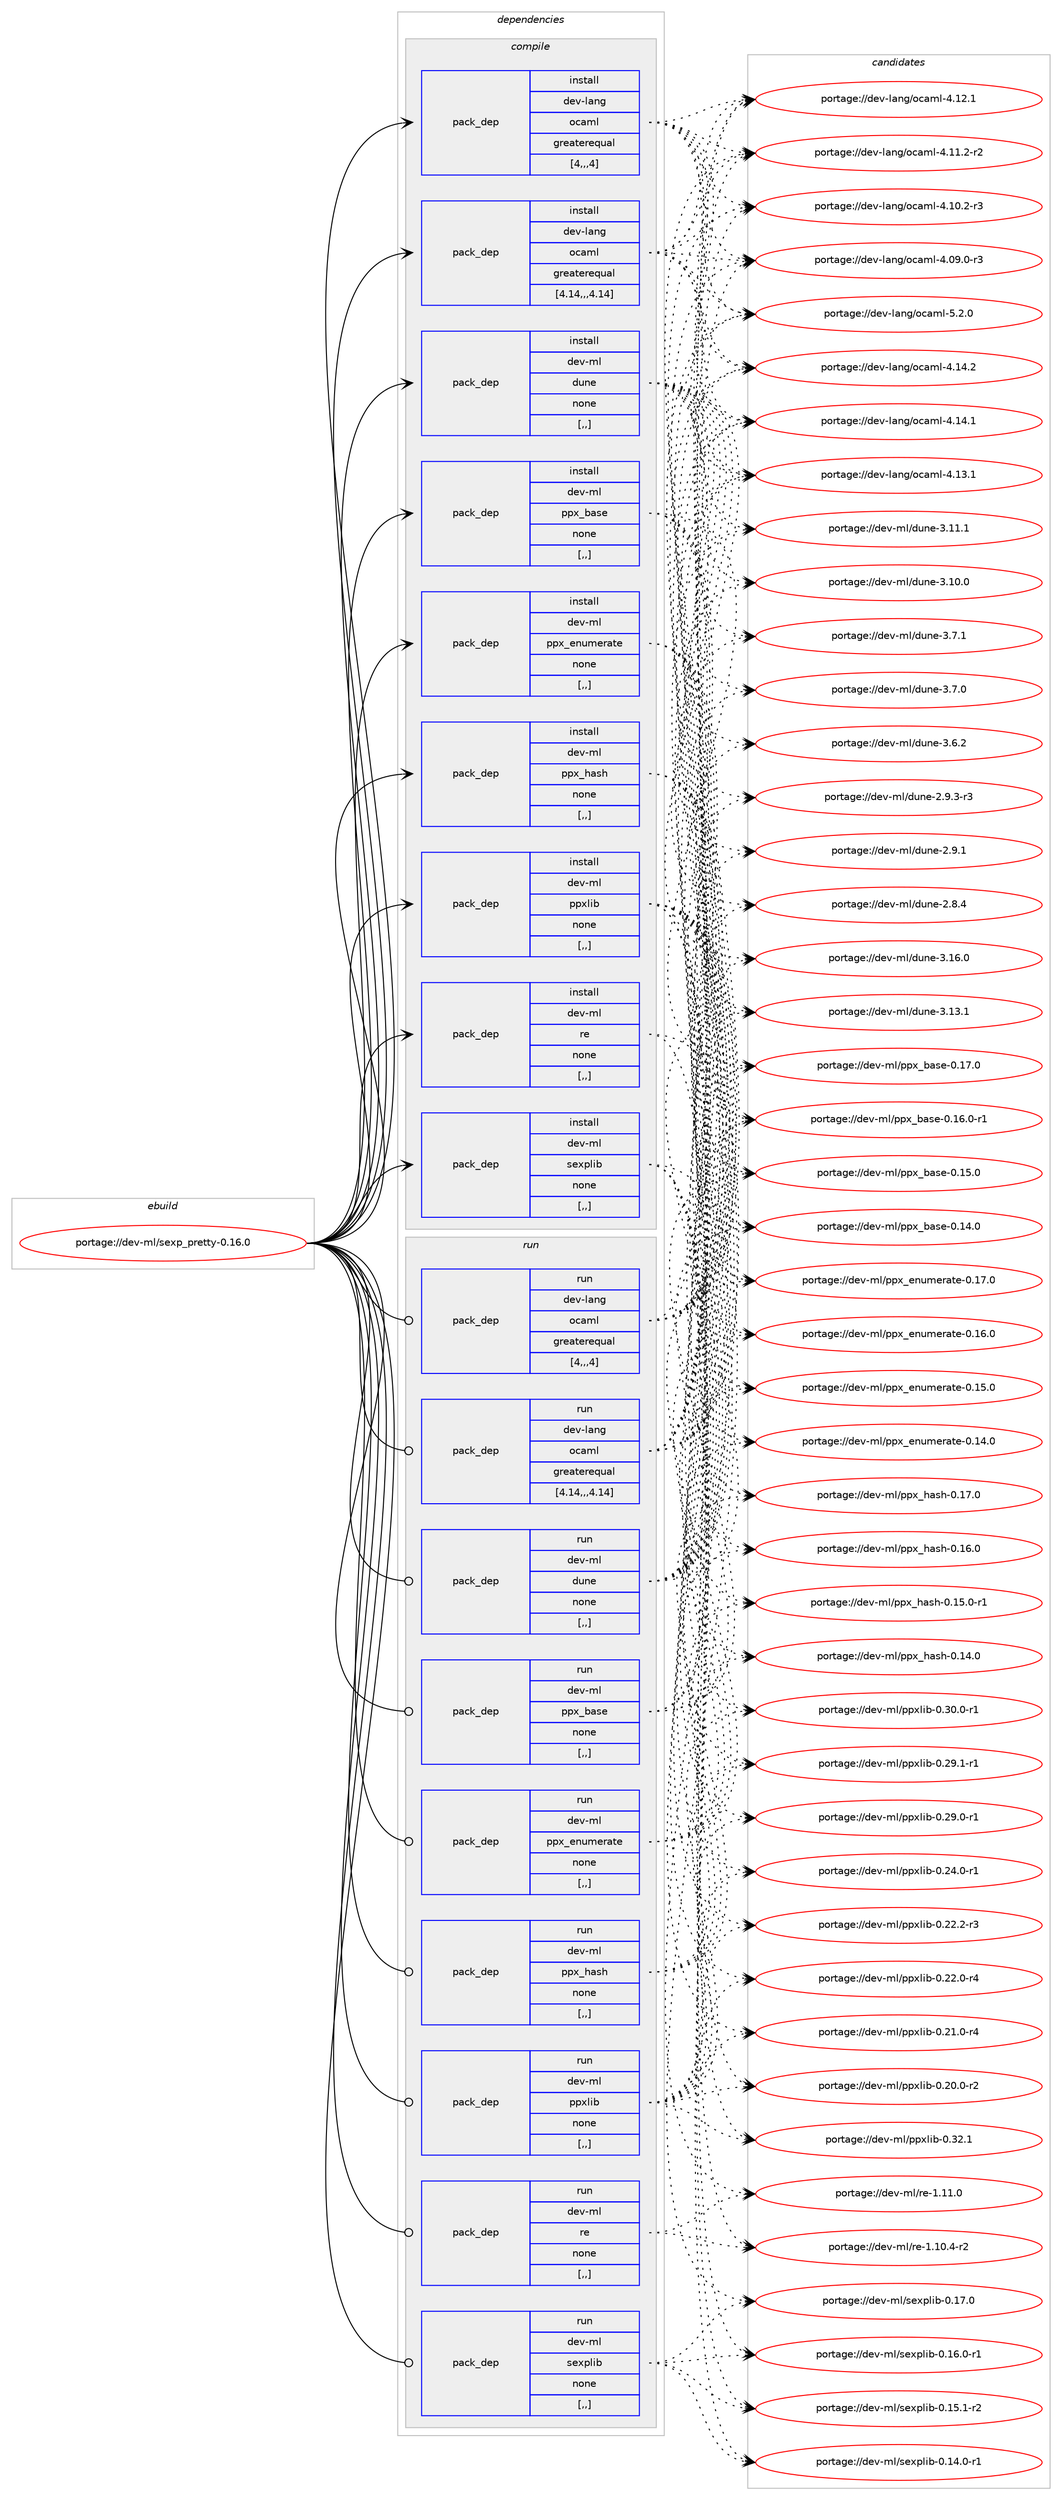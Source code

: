 digraph prolog {

# *************
# Graph options
# *************

newrank=true;
concentrate=true;
compound=true;
graph [rankdir=LR,fontname=Helvetica,fontsize=10,ranksep=1.5];#, ranksep=2.5, nodesep=0.2];
edge  [arrowhead=vee];
node  [fontname=Helvetica,fontsize=10];

# **********
# The ebuild
# **********

subgraph cluster_leftcol {
color=gray;
rank=same;
label=<<i>ebuild</i>>;
id [label="portage://dev-ml/sexp_pretty-0.16.0", color=red, width=4, href="../dev-ml/sexp_pretty-0.16.0.svg"];
}

# ****************
# The dependencies
# ****************

subgraph cluster_midcol {
color=gray;
label=<<i>dependencies</i>>;
subgraph cluster_compile {
fillcolor="#eeeeee";
style=filled;
label=<<i>compile</i>>;
subgraph pack93056 {
dependency123723 [label=<<TABLE BORDER="0" CELLBORDER="1" CELLSPACING="0" CELLPADDING="4" WIDTH="220"><TR><TD ROWSPAN="6" CELLPADDING="30">pack_dep</TD></TR><TR><TD WIDTH="110">install</TD></TR><TR><TD>dev-lang</TD></TR><TR><TD>ocaml</TD></TR><TR><TD>greaterequal</TD></TR><TR><TD>[4,,,4]</TD></TR></TABLE>>, shape=none, color=blue];
}
id:e -> dependency123723:w [weight=20,style="solid",arrowhead="vee"];
subgraph pack93057 {
dependency123724 [label=<<TABLE BORDER="0" CELLBORDER="1" CELLSPACING="0" CELLPADDING="4" WIDTH="220"><TR><TD ROWSPAN="6" CELLPADDING="30">pack_dep</TD></TR><TR><TD WIDTH="110">install</TD></TR><TR><TD>dev-lang</TD></TR><TR><TD>ocaml</TD></TR><TR><TD>greaterequal</TD></TR><TR><TD>[4.14,,,4.14]</TD></TR></TABLE>>, shape=none, color=blue];
}
id:e -> dependency123724:w [weight=20,style="solid",arrowhead="vee"];
subgraph pack93058 {
dependency123725 [label=<<TABLE BORDER="0" CELLBORDER="1" CELLSPACING="0" CELLPADDING="4" WIDTH="220"><TR><TD ROWSPAN="6" CELLPADDING="30">pack_dep</TD></TR><TR><TD WIDTH="110">install</TD></TR><TR><TD>dev-ml</TD></TR><TR><TD>dune</TD></TR><TR><TD>none</TD></TR><TR><TD>[,,]</TD></TR></TABLE>>, shape=none, color=blue];
}
id:e -> dependency123725:w [weight=20,style="solid",arrowhead="vee"];
subgraph pack93059 {
dependency123726 [label=<<TABLE BORDER="0" CELLBORDER="1" CELLSPACING="0" CELLPADDING="4" WIDTH="220"><TR><TD ROWSPAN="6" CELLPADDING="30">pack_dep</TD></TR><TR><TD WIDTH="110">install</TD></TR><TR><TD>dev-ml</TD></TR><TR><TD>ppx_base</TD></TR><TR><TD>none</TD></TR><TR><TD>[,,]</TD></TR></TABLE>>, shape=none, color=blue];
}
id:e -> dependency123726:w [weight=20,style="solid",arrowhead="vee"];
subgraph pack93060 {
dependency123727 [label=<<TABLE BORDER="0" CELLBORDER="1" CELLSPACING="0" CELLPADDING="4" WIDTH="220"><TR><TD ROWSPAN="6" CELLPADDING="30">pack_dep</TD></TR><TR><TD WIDTH="110">install</TD></TR><TR><TD>dev-ml</TD></TR><TR><TD>ppx_enumerate</TD></TR><TR><TD>none</TD></TR><TR><TD>[,,]</TD></TR></TABLE>>, shape=none, color=blue];
}
id:e -> dependency123727:w [weight=20,style="solid",arrowhead="vee"];
subgraph pack93061 {
dependency123728 [label=<<TABLE BORDER="0" CELLBORDER="1" CELLSPACING="0" CELLPADDING="4" WIDTH="220"><TR><TD ROWSPAN="6" CELLPADDING="30">pack_dep</TD></TR><TR><TD WIDTH="110">install</TD></TR><TR><TD>dev-ml</TD></TR><TR><TD>ppx_hash</TD></TR><TR><TD>none</TD></TR><TR><TD>[,,]</TD></TR></TABLE>>, shape=none, color=blue];
}
id:e -> dependency123728:w [weight=20,style="solid",arrowhead="vee"];
subgraph pack93062 {
dependency123729 [label=<<TABLE BORDER="0" CELLBORDER="1" CELLSPACING="0" CELLPADDING="4" WIDTH="220"><TR><TD ROWSPAN="6" CELLPADDING="30">pack_dep</TD></TR><TR><TD WIDTH="110">install</TD></TR><TR><TD>dev-ml</TD></TR><TR><TD>ppxlib</TD></TR><TR><TD>none</TD></TR><TR><TD>[,,]</TD></TR></TABLE>>, shape=none, color=blue];
}
id:e -> dependency123729:w [weight=20,style="solid",arrowhead="vee"];
subgraph pack93063 {
dependency123730 [label=<<TABLE BORDER="0" CELLBORDER="1" CELLSPACING="0" CELLPADDING="4" WIDTH="220"><TR><TD ROWSPAN="6" CELLPADDING="30">pack_dep</TD></TR><TR><TD WIDTH="110">install</TD></TR><TR><TD>dev-ml</TD></TR><TR><TD>re</TD></TR><TR><TD>none</TD></TR><TR><TD>[,,]</TD></TR></TABLE>>, shape=none, color=blue];
}
id:e -> dependency123730:w [weight=20,style="solid",arrowhead="vee"];
subgraph pack93064 {
dependency123731 [label=<<TABLE BORDER="0" CELLBORDER="1" CELLSPACING="0" CELLPADDING="4" WIDTH="220"><TR><TD ROWSPAN="6" CELLPADDING="30">pack_dep</TD></TR><TR><TD WIDTH="110">install</TD></TR><TR><TD>dev-ml</TD></TR><TR><TD>sexplib</TD></TR><TR><TD>none</TD></TR><TR><TD>[,,]</TD></TR></TABLE>>, shape=none, color=blue];
}
id:e -> dependency123731:w [weight=20,style="solid",arrowhead="vee"];
}
subgraph cluster_compileandrun {
fillcolor="#eeeeee";
style=filled;
label=<<i>compile and run</i>>;
}
subgraph cluster_run {
fillcolor="#eeeeee";
style=filled;
label=<<i>run</i>>;
subgraph pack93065 {
dependency123732 [label=<<TABLE BORDER="0" CELLBORDER="1" CELLSPACING="0" CELLPADDING="4" WIDTH="220"><TR><TD ROWSPAN="6" CELLPADDING="30">pack_dep</TD></TR><TR><TD WIDTH="110">run</TD></TR><TR><TD>dev-lang</TD></TR><TR><TD>ocaml</TD></TR><TR><TD>greaterequal</TD></TR><TR><TD>[4,,,4]</TD></TR></TABLE>>, shape=none, color=blue];
}
id:e -> dependency123732:w [weight=20,style="solid",arrowhead="odot"];
subgraph pack93066 {
dependency123733 [label=<<TABLE BORDER="0" CELLBORDER="1" CELLSPACING="0" CELLPADDING="4" WIDTH="220"><TR><TD ROWSPAN="6" CELLPADDING="30">pack_dep</TD></TR><TR><TD WIDTH="110">run</TD></TR><TR><TD>dev-lang</TD></TR><TR><TD>ocaml</TD></TR><TR><TD>greaterequal</TD></TR><TR><TD>[4.14,,,4.14]</TD></TR></TABLE>>, shape=none, color=blue];
}
id:e -> dependency123733:w [weight=20,style="solid",arrowhead="odot"];
subgraph pack93067 {
dependency123734 [label=<<TABLE BORDER="0" CELLBORDER="1" CELLSPACING="0" CELLPADDING="4" WIDTH="220"><TR><TD ROWSPAN="6" CELLPADDING="30">pack_dep</TD></TR><TR><TD WIDTH="110">run</TD></TR><TR><TD>dev-ml</TD></TR><TR><TD>dune</TD></TR><TR><TD>none</TD></TR><TR><TD>[,,]</TD></TR></TABLE>>, shape=none, color=blue];
}
id:e -> dependency123734:w [weight=20,style="solid",arrowhead="odot"];
subgraph pack93068 {
dependency123735 [label=<<TABLE BORDER="0" CELLBORDER="1" CELLSPACING="0" CELLPADDING="4" WIDTH="220"><TR><TD ROWSPAN="6" CELLPADDING="30">pack_dep</TD></TR><TR><TD WIDTH="110">run</TD></TR><TR><TD>dev-ml</TD></TR><TR><TD>ppx_base</TD></TR><TR><TD>none</TD></TR><TR><TD>[,,]</TD></TR></TABLE>>, shape=none, color=blue];
}
id:e -> dependency123735:w [weight=20,style="solid",arrowhead="odot"];
subgraph pack93069 {
dependency123736 [label=<<TABLE BORDER="0" CELLBORDER="1" CELLSPACING="0" CELLPADDING="4" WIDTH="220"><TR><TD ROWSPAN="6" CELLPADDING="30">pack_dep</TD></TR><TR><TD WIDTH="110">run</TD></TR><TR><TD>dev-ml</TD></TR><TR><TD>ppx_enumerate</TD></TR><TR><TD>none</TD></TR><TR><TD>[,,]</TD></TR></TABLE>>, shape=none, color=blue];
}
id:e -> dependency123736:w [weight=20,style="solid",arrowhead="odot"];
subgraph pack93070 {
dependency123737 [label=<<TABLE BORDER="0" CELLBORDER="1" CELLSPACING="0" CELLPADDING="4" WIDTH="220"><TR><TD ROWSPAN="6" CELLPADDING="30">pack_dep</TD></TR><TR><TD WIDTH="110">run</TD></TR><TR><TD>dev-ml</TD></TR><TR><TD>ppx_hash</TD></TR><TR><TD>none</TD></TR><TR><TD>[,,]</TD></TR></TABLE>>, shape=none, color=blue];
}
id:e -> dependency123737:w [weight=20,style="solid",arrowhead="odot"];
subgraph pack93071 {
dependency123738 [label=<<TABLE BORDER="0" CELLBORDER="1" CELLSPACING="0" CELLPADDING="4" WIDTH="220"><TR><TD ROWSPAN="6" CELLPADDING="30">pack_dep</TD></TR><TR><TD WIDTH="110">run</TD></TR><TR><TD>dev-ml</TD></TR><TR><TD>ppxlib</TD></TR><TR><TD>none</TD></TR><TR><TD>[,,]</TD></TR></TABLE>>, shape=none, color=blue];
}
id:e -> dependency123738:w [weight=20,style="solid",arrowhead="odot"];
subgraph pack93072 {
dependency123739 [label=<<TABLE BORDER="0" CELLBORDER="1" CELLSPACING="0" CELLPADDING="4" WIDTH="220"><TR><TD ROWSPAN="6" CELLPADDING="30">pack_dep</TD></TR><TR><TD WIDTH="110">run</TD></TR><TR><TD>dev-ml</TD></TR><TR><TD>re</TD></TR><TR><TD>none</TD></TR><TR><TD>[,,]</TD></TR></TABLE>>, shape=none, color=blue];
}
id:e -> dependency123739:w [weight=20,style="solid",arrowhead="odot"];
subgraph pack93073 {
dependency123740 [label=<<TABLE BORDER="0" CELLBORDER="1" CELLSPACING="0" CELLPADDING="4" WIDTH="220"><TR><TD ROWSPAN="6" CELLPADDING="30">pack_dep</TD></TR><TR><TD WIDTH="110">run</TD></TR><TR><TD>dev-ml</TD></TR><TR><TD>sexplib</TD></TR><TR><TD>none</TD></TR><TR><TD>[,,]</TD></TR></TABLE>>, shape=none, color=blue];
}
id:e -> dependency123740:w [weight=20,style="solid",arrowhead="odot"];
}
}

# **************
# The candidates
# **************

subgraph cluster_choices {
rank=same;
color=gray;
label=<<i>candidates</i>>;

subgraph choice93056 {
color=black;
nodesep=1;
choice1001011184510897110103471119997109108455346504648 [label="portage://dev-lang/ocaml-5.2.0", color=red, width=4,href="../dev-lang/ocaml-5.2.0.svg"];
choice100101118451089711010347111999710910845524649524650 [label="portage://dev-lang/ocaml-4.14.2", color=red, width=4,href="../dev-lang/ocaml-4.14.2.svg"];
choice100101118451089711010347111999710910845524649524649 [label="portage://dev-lang/ocaml-4.14.1", color=red, width=4,href="../dev-lang/ocaml-4.14.1.svg"];
choice100101118451089711010347111999710910845524649514649 [label="portage://dev-lang/ocaml-4.13.1", color=red, width=4,href="../dev-lang/ocaml-4.13.1.svg"];
choice100101118451089711010347111999710910845524649504649 [label="portage://dev-lang/ocaml-4.12.1", color=red, width=4,href="../dev-lang/ocaml-4.12.1.svg"];
choice1001011184510897110103471119997109108455246494946504511450 [label="portage://dev-lang/ocaml-4.11.2-r2", color=red, width=4,href="../dev-lang/ocaml-4.11.2-r2.svg"];
choice1001011184510897110103471119997109108455246494846504511451 [label="portage://dev-lang/ocaml-4.10.2-r3", color=red, width=4,href="../dev-lang/ocaml-4.10.2-r3.svg"];
choice1001011184510897110103471119997109108455246485746484511451 [label="portage://dev-lang/ocaml-4.09.0-r3", color=red, width=4,href="../dev-lang/ocaml-4.09.0-r3.svg"];
dependency123723:e -> choice1001011184510897110103471119997109108455346504648:w [style=dotted,weight="100"];
dependency123723:e -> choice100101118451089711010347111999710910845524649524650:w [style=dotted,weight="100"];
dependency123723:e -> choice100101118451089711010347111999710910845524649524649:w [style=dotted,weight="100"];
dependency123723:e -> choice100101118451089711010347111999710910845524649514649:w [style=dotted,weight="100"];
dependency123723:e -> choice100101118451089711010347111999710910845524649504649:w [style=dotted,weight="100"];
dependency123723:e -> choice1001011184510897110103471119997109108455246494946504511450:w [style=dotted,weight="100"];
dependency123723:e -> choice1001011184510897110103471119997109108455246494846504511451:w [style=dotted,weight="100"];
dependency123723:e -> choice1001011184510897110103471119997109108455246485746484511451:w [style=dotted,weight="100"];
}
subgraph choice93057 {
color=black;
nodesep=1;
choice1001011184510897110103471119997109108455346504648 [label="portage://dev-lang/ocaml-5.2.0", color=red, width=4,href="../dev-lang/ocaml-5.2.0.svg"];
choice100101118451089711010347111999710910845524649524650 [label="portage://dev-lang/ocaml-4.14.2", color=red, width=4,href="../dev-lang/ocaml-4.14.2.svg"];
choice100101118451089711010347111999710910845524649524649 [label="portage://dev-lang/ocaml-4.14.1", color=red, width=4,href="../dev-lang/ocaml-4.14.1.svg"];
choice100101118451089711010347111999710910845524649514649 [label="portage://dev-lang/ocaml-4.13.1", color=red, width=4,href="../dev-lang/ocaml-4.13.1.svg"];
choice100101118451089711010347111999710910845524649504649 [label="portage://dev-lang/ocaml-4.12.1", color=red, width=4,href="../dev-lang/ocaml-4.12.1.svg"];
choice1001011184510897110103471119997109108455246494946504511450 [label="portage://dev-lang/ocaml-4.11.2-r2", color=red, width=4,href="../dev-lang/ocaml-4.11.2-r2.svg"];
choice1001011184510897110103471119997109108455246494846504511451 [label="portage://dev-lang/ocaml-4.10.2-r3", color=red, width=4,href="../dev-lang/ocaml-4.10.2-r3.svg"];
choice1001011184510897110103471119997109108455246485746484511451 [label="portage://dev-lang/ocaml-4.09.0-r3", color=red, width=4,href="../dev-lang/ocaml-4.09.0-r3.svg"];
dependency123724:e -> choice1001011184510897110103471119997109108455346504648:w [style=dotted,weight="100"];
dependency123724:e -> choice100101118451089711010347111999710910845524649524650:w [style=dotted,weight="100"];
dependency123724:e -> choice100101118451089711010347111999710910845524649524649:w [style=dotted,weight="100"];
dependency123724:e -> choice100101118451089711010347111999710910845524649514649:w [style=dotted,weight="100"];
dependency123724:e -> choice100101118451089711010347111999710910845524649504649:w [style=dotted,weight="100"];
dependency123724:e -> choice1001011184510897110103471119997109108455246494946504511450:w [style=dotted,weight="100"];
dependency123724:e -> choice1001011184510897110103471119997109108455246494846504511451:w [style=dotted,weight="100"];
dependency123724:e -> choice1001011184510897110103471119997109108455246485746484511451:w [style=dotted,weight="100"];
}
subgraph choice93058 {
color=black;
nodesep=1;
choice100101118451091084710011711010145514649544648 [label="portage://dev-ml/dune-3.16.0", color=red, width=4,href="../dev-ml/dune-3.16.0.svg"];
choice100101118451091084710011711010145514649514649 [label="portage://dev-ml/dune-3.13.1", color=red, width=4,href="../dev-ml/dune-3.13.1.svg"];
choice100101118451091084710011711010145514649494649 [label="portage://dev-ml/dune-3.11.1", color=red, width=4,href="../dev-ml/dune-3.11.1.svg"];
choice100101118451091084710011711010145514649484648 [label="portage://dev-ml/dune-3.10.0", color=red, width=4,href="../dev-ml/dune-3.10.0.svg"];
choice1001011184510910847100117110101455146554649 [label="portage://dev-ml/dune-3.7.1", color=red, width=4,href="../dev-ml/dune-3.7.1.svg"];
choice1001011184510910847100117110101455146554648 [label="portage://dev-ml/dune-3.7.0", color=red, width=4,href="../dev-ml/dune-3.7.0.svg"];
choice1001011184510910847100117110101455146544650 [label="portage://dev-ml/dune-3.6.2", color=red, width=4,href="../dev-ml/dune-3.6.2.svg"];
choice10010111845109108471001171101014550465746514511451 [label="portage://dev-ml/dune-2.9.3-r3", color=red, width=4,href="../dev-ml/dune-2.9.3-r3.svg"];
choice1001011184510910847100117110101455046574649 [label="portage://dev-ml/dune-2.9.1", color=red, width=4,href="../dev-ml/dune-2.9.1.svg"];
choice1001011184510910847100117110101455046564652 [label="portage://dev-ml/dune-2.8.4", color=red, width=4,href="../dev-ml/dune-2.8.4.svg"];
dependency123725:e -> choice100101118451091084710011711010145514649544648:w [style=dotted,weight="100"];
dependency123725:e -> choice100101118451091084710011711010145514649514649:w [style=dotted,weight="100"];
dependency123725:e -> choice100101118451091084710011711010145514649494649:w [style=dotted,weight="100"];
dependency123725:e -> choice100101118451091084710011711010145514649484648:w [style=dotted,weight="100"];
dependency123725:e -> choice1001011184510910847100117110101455146554649:w [style=dotted,weight="100"];
dependency123725:e -> choice1001011184510910847100117110101455146554648:w [style=dotted,weight="100"];
dependency123725:e -> choice1001011184510910847100117110101455146544650:w [style=dotted,weight="100"];
dependency123725:e -> choice10010111845109108471001171101014550465746514511451:w [style=dotted,weight="100"];
dependency123725:e -> choice1001011184510910847100117110101455046574649:w [style=dotted,weight="100"];
dependency123725:e -> choice1001011184510910847100117110101455046564652:w [style=dotted,weight="100"];
}
subgraph choice93059 {
color=black;
nodesep=1;
choice100101118451091084711211212095989711510145484649554648 [label="portage://dev-ml/ppx_base-0.17.0", color=red, width=4,href="../dev-ml/ppx_base-0.17.0.svg"];
choice1001011184510910847112112120959897115101454846495446484511449 [label="portage://dev-ml/ppx_base-0.16.0-r1", color=red, width=4,href="../dev-ml/ppx_base-0.16.0-r1.svg"];
choice100101118451091084711211212095989711510145484649534648 [label="portage://dev-ml/ppx_base-0.15.0", color=red, width=4,href="../dev-ml/ppx_base-0.15.0.svg"];
choice100101118451091084711211212095989711510145484649524648 [label="portage://dev-ml/ppx_base-0.14.0", color=red, width=4,href="../dev-ml/ppx_base-0.14.0.svg"];
dependency123726:e -> choice100101118451091084711211212095989711510145484649554648:w [style=dotted,weight="100"];
dependency123726:e -> choice1001011184510910847112112120959897115101454846495446484511449:w [style=dotted,weight="100"];
dependency123726:e -> choice100101118451091084711211212095989711510145484649534648:w [style=dotted,weight="100"];
dependency123726:e -> choice100101118451091084711211212095989711510145484649524648:w [style=dotted,weight="100"];
}
subgraph choice93060 {
color=black;
nodesep=1;
choice1001011184510910847112112120951011101171091011149711610145484649554648 [label="portage://dev-ml/ppx_enumerate-0.17.0", color=red, width=4,href="../dev-ml/ppx_enumerate-0.17.0.svg"];
choice1001011184510910847112112120951011101171091011149711610145484649544648 [label="portage://dev-ml/ppx_enumerate-0.16.0", color=red, width=4,href="../dev-ml/ppx_enumerate-0.16.0.svg"];
choice1001011184510910847112112120951011101171091011149711610145484649534648 [label="portage://dev-ml/ppx_enumerate-0.15.0", color=red, width=4,href="../dev-ml/ppx_enumerate-0.15.0.svg"];
choice1001011184510910847112112120951011101171091011149711610145484649524648 [label="portage://dev-ml/ppx_enumerate-0.14.0", color=red, width=4,href="../dev-ml/ppx_enumerate-0.14.0.svg"];
dependency123727:e -> choice1001011184510910847112112120951011101171091011149711610145484649554648:w [style=dotted,weight="100"];
dependency123727:e -> choice1001011184510910847112112120951011101171091011149711610145484649544648:w [style=dotted,weight="100"];
dependency123727:e -> choice1001011184510910847112112120951011101171091011149711610145484649534648:w [style=dotted,weight="100"];
dependency123727:e -> choice1001011184510910847112112120951011101171091011149711610145484649524648:w [style=dotted,weight="100"];
}
subgraph choice93061 {
color=black;
nodesep=1;
choice1001011184510910847112112120951049711510445484649554648 [label="portage://dev-ml/ppx_hash-0.17.0", color=red, width=4,href="../dev-ml/ppx_hash-0.17.0.svg"];
choice1001011184510910847112112120951049711510445484649544648 [label="portage://dev-ml/ppx_hash-0.16.0", color=red, width=4,href="../dev-ml/ppx_hash-0.16.0.svg"];
choice10010111845109108471121121209510497115104454846495346484511449 [label="portage://dev-ml/ppx_hash-0.15.0-r1", color=red, width=4,href="../dev-ml/ppx_hash-0.15.0-r1.svg"];
choice1001011184510910847112112120951049711510445484649524648 [label="portage://dev-ml/ppx_hash-0.14.0", color=red, width=4,href="../dev-ml/ppx_hash-0.14.0.svg"];
dependency123728:e -> choice1001011184510910847112112120951049711510445484649554648:w [style=dotted,weight="100"];
dependency123728:e -> choice1001011184510910847112112120951049711510445484649544648:w [style=dotted,weight="100"];
dependency123728:e -> choice10010111845109108471121121209510497115104454846495346484511449:w [style=dotted,weight="100"];
dependency123728:e -> choice1001011184510910847112112120951049711510445484649524648:w [style=dotted,weight="100"];
}
subgraph choice93062 {
color=black;
nodesep=1;
choice10010111845109108471121121201081059845484651504649 [label="portage://dev-ml/ppxlib-0.32.1", color=red, width=4,href="../dev-ml/ppxlib-0.32.1.svg"];
choice100101118451091084711211212010810598454846514846484511449 [label="portage://dev-ml/ppxlib-0.30.0-r1", color=red, width=4,href="../dev-ml/ppxlib-0.30.0-r1.svg"];
choice100101118451091084711211212010810598454846505746494511449 [label="portage://dev-ml/ppxlib-0.29.1-r1", color=red, width=4,href="../dev-ml/ppxlib-0.29.1-r1.svg"];
choice100101118451091084711211212010810598454846505746484511449 [label="portage://dev-ml/ppxlib-0.29.0-r1", color=red, width=4,href="../dev-ml/ppxlib-0.29.0-r1.svg"];
choice100101118451091084711211212010810598454846505246484511449 [label="portage://dev-ml/ppxlib-0.24.0-r1", color=red, width=4,href="../dev-ml/ppxlib-0.24.0-r1.svg"];
choice100101118451091084711211212010810598454846505046504511451 [label="portage://dev-ml/ppxlib-0.22.2-r3", color=red, width=4,href="../dev-ml/ppxlib-0.22.2-r3.svg"];
choice100101118451091084711211212010810598454846505046484511452 [label="portage://dev-ml/ppxlib-0.22.0-r4", color=red, width=4,href="../dev-ml/ppxlib-0.22.0-r4.svg"];
choice100101118451091084711211212010810598454846504946484511452 [label="portage://dev-ml/ppxlib-0.21.0-r4", color=red, width=4,href="../dev-ml/ppxlib-0.21.0-r4.svg"];
choice100101118451091084711211212010810598454846504846484511450 [label="portage://dev-ml/ppxlib-0.20.0-r2", color=red, width=4,href="../dev-ml/ppxlib-0.20.0-r2.svg"];
dependency123729:e -> choice10010111845109108471121121201081059845484651504649:w [style=dotted,weight="100"];
dependency123729:e -> choice100101118451091084711211212010810598454846514846484511449:w [style=dotted,weight="100"];
dependency123729:e -> choice100101118451091084711211212010810598454846505746494511449:w [style=dotted,weight="100"];
dependency123729:e -> choice100101118451091084711211212010810598454846505746484511449:w [style=dotted,weight="100"];
dependency123729:e -> choice100101118451091084711211212010810598454846505246484511449:w [style=dotted,weight="100"];
dependency123729:e -> choice100101118451091084711211212010810598454846505046504511451:w [style=dotted,weight="100"];
dependency123729:e -> choice100101118451091084711211212010810598454846505046484511452:w [style=dotted,weight="100"];
dependency123729:e -> choice100101118451091084711211212010810598454846504946484511452:w [style=dotted,weight="100"];
dependency123729:e -> choice100101118451091084711211212010810598454846504846484511450:w [style=dotted,weight="100"];
}
subgraph choice93063 {
color=black;
nodesep=1;
choice100101118451091084711410145494649494648 [label="portage://dev-ml/re-1.11.0", color=red, width=4,href="../dev-ml/re-1.11.0.svg"];
choice1001011184510910847114101454946494846524511450 [label="portage://dev-ml/re-1.10.4-r2", color=red, width=4,href="../dev-ml/re-1.10.4-r2.svg"];
dependency123730:e -> choice100101118451091084711410145494649494648:w [style=dotted,weight="100"];
dependency123730:e -> choice1001011184510910847114101454946494846524511450:w [style=dotted,weight="100"];
}
subgraph choice93064 {
color=black;
nodesep=1;
choice10010111845109108471151011201121081059845484649554648 [label="portage://dev-ml/sexplib-0.17.0", color=red, width=4,href="../dev-ml/sexplib-0.17.0.svg"];
choice100101118451091084711510112011210810598454846495446484511449 [label="portage://dev-ml/sexplib-0.16.0-r1", color=red, width=4,href="../dev-ml/sexplib-0.16.0-r1.svg"];
choice100101118451091084711510112011210810598454846495346494511450 [label="portage://dev-ml/sexplib-0.15.1-r2", color=red, width=4,href="../dev-ml/sexplib-0.15.1-r2.svg"];
choice100101118451091084711510112011210810598454846495246484511449 [label="portage://dev-ml/sexplib-0.14.0-r1", color=red, width=4,href="../dev-ml/sexplib-0.14.0-r1.svg"];
dependency123731:e -> choice10010111845109108471151011201121081059845484649554648:w [style=dotted,weight="100"];
dependency123731:e -> choice100101118451091084711510112011210810598454846495446484511449:w [style=dotted,weight="100"];
dependency123731:e -> choice100101118451091084711510112011210810598454846495346494511450:w [style=dotted,weight="100"];
dependency123731:e -> choice100101118451091084711510112011210810598454846495246484511449:w [style=dotted,weight="100"];
}
subgraph choice93065 {
color=black;
nodesep=1;
choice1001011184510897110103471119997109108455346504648 [label="portage://dev-lang/ocaml-5.2.0", color=red, width=4,href="../dev-lang/ocaml-5.2.0.svg"];
choice100101118451089711010347111999710910845524649524650 [label="portage://dev-lang/ocaml-4.14.2", color=red, width=4,href="../dev-lang/ocaml-4.14.2.svg"];
choice100101118451089711010347111999710910845524649524649 [label="portage://dev-lang/ocaml-4.14.1", color=red, width=4,href="../dev-lang/ocaml-4.14.1.svg"];
choice100101118451089711010347111999710910845524649514649 [label="portage://dev-lang/ocaml-4.13.1", color=red, width=4,href="../dev-lang/ocaml-4.13.1.svg"];
choice100101118451089711010347111999710910845524649504649 [label="portage://dev-lang/ocaml-4.12.1", color=red, width=4,href="../dev-lang/ocaml-4.12.1.svg"];
choice1001011184510897110103471119997109108455246494946504511450 [label="portage://dev-lang/ocaml-4.11.2-r2", color=red, width=4,href="../dev-lang/ocaml-4.11.2-r2.svg"];
choice1001011184510897110103471119997109108455246494846504511451 [label="portage://dev-lang/ocaml-4.10.2-r3", color=red, width=4,href="../dev-lang/ocaml-4.10.2-r3.svg"];
choice1001011184510897110103471119997109108455246485746484511451 [label="portage://dev-lang/ocaml-4.09.0-r3", color=red, width=4,href="../dev-lang/ocaml-4.09.0-r3.svg"];
dependency123732:e -> choice1001011184510897110103471119997109108455346504648:w [style=dotted,weight="100"];
dependency123732:e -> choice100101118451089711010347111999710910845524649524650:w [style=dotted,weight="100"];
dependency123732:e -> choice100101118451089711010347111999710910845524649524649:w [style=dotted,weight="100"];
dependency123732:e -> choice100101118451089711010347111999710910845524649514649:w [style=dotted,weight="100"];
dependency123732:e -> choice100101118451089711010347111999710910845524649504649:w [style=dotted,weight="100"];
dependency123732:e -> choice1001011184510897110103471119997109108455246494946504511450:w [style=dotted,weight="100"];
dependency123732:e -> choice1001011184510897110103471119997109108455246494846504511451:w [style=dotted,weight="100"];
dependency123732:e -> choice1001011184510897110103471119997109108455246485746484511451:w [style=dotted,weight="100"];
}
subgraph choice93066 {
color=black;
nodesep=1;
choice1001011184510897110103471119997109108455346504648 [label="portage://dev-lang/ocaml-5.2.0", color=red, width=4,href="../dev-lang/ocaml-5.2.0.svg"];
choice100101118451089711010347111999710910845524649524650 [label="portage://dev-lang/ocaml-4.14.2", color=red, width=4,href="../dev-lang/ocaml-4.14.2.svg"];
choice100101118451089711010347111999710910845524649524649 [label="portage://dev-lang/ocaml-4.14.1", color=red, width=4,href="../dev-lang/ocaml-4.14.1.svg"];
choice100101118451089711010347111999710910845524649514649 [label="portage://dev-lang/ocaml-4.13.1", color=red, width=4,href="../dev-lang/ocaml-4.13.1.svg"];
choice100101118451089711010347111999710910845524649504649 [label="portage://dev-lang/ocaml-4.12.1", color=red, width=4,href="../dev-lang/ocaml-4.12.1.svg"];
choice1001011184510897110103471119997109108455246494946504511450 [label="portage://dev-lang/ocaml-4.11.2-r2", color=red, width=4,href="../dev-lang/ocaml-4.11.2-r2.svg"];
choice1001011184510897110103471119997109108455246494846504511451 [label="portage://dev-lang/ocaml-4.10.2-r3", color=red, width=4,href="../dev-lang/ocaml-4.10.2-r3.svg"];
choice1001011184510897110103471119997109108455246485746484511451 [label="portage://dev-lang/ocaml-4.09.0-r3", color=red, width=4,href="../dev-lang/ocaml-4.09.0-r3.svg"];
dependency123733:e -> choice1001011184510897110103471119997109108455346504648:w [style=dotted,weight="100"];
dependency123733:e -> choice100101118451089711010347111999710910845524649524650:w [style=dotted,weight="100"];
dependency123733:e -> choice100101118451089711010347111999710910845524649524649:w [style=dotted,weight="100"];
dependency123733:e -> choice100101118451089711010347111999710910845524649514649:w [style=dotted,weight="100"];
dependency123733:e -> choice100101118451089711010347111999710910845524649504649:w [style=dotted,weight="100"];
dependency123733:e -> choice1001011184510897110103471119997109108455246494946504511450:w [style=dotted,weight="100"];
dependency123733:e -> choice1001011184510897110103471119997109108455246494846504511451:w [style=dotted,weight="100"];
dependency123733:e -> choice1001011184510897110103471119997109108455246485746484511451:w [style=dotted,weight="100"];
}
subgraph choice93067 {
color=black;
nodesep=1;
choice100101118451091084710011711010145514649544648 [label="portage://dev-ml/dune-3.16.0", color=red, width=4,href="../dev-ml/dune-3.16.0.svg"];
choice100101118451091084710011711010145514649514649 [label="portage://dev-ml/dune-3.13.1", color=red, width=4,href="../dev-ml/dune-3.13.1.svg"];
choice100101118451091084710011711010145514649494649 [label="portage://dev-ml/dune-3.11.1", color=red, width=4,href="../dev-ml/dune-3.11.1.svg"];
choice100101118451091084710011711010145514649484648 [label="portage://dev-ml/dune-3.10.0", color=red, width=4,href="../dev-ml/dune-3.10.0.svg"];
choice1001011184510910847100117110101455146554649 [label="portage://dev-ml/dune-3.7.1", color=red, width=4,href="../dev-ml/dune-3.7.1.svg"];
choice1001011184510910847100117110101455146554648 [label="portage://dev-ml/dune-3.7.0", color=red, width=4,href="../dev-ml/dune-3.7.0.svg"];
choice1001011184510910847100117110101455146544650 [label="portage://dev-ml/dune-3.6.2", color=red, width=4,href="../dev-ml/dune-3.6.2.svg"];
choice10010111845109108471001171101014550465746514511451 [label="portage://dev-ml/dune-2.9.3-r3", color=red, width=4,href="../dev-ml/dune-2.9.3-r3.svg"];
choice1001011184510910847100117110101455046574649 [label="portage://dev-ml/dune-2.9.1", color=red, width=4,href="../dev-ml/dune-2.9.1.svg"];
choice1001011184510910847100117110101455046564652 [label="portage://dev-ml/dune-2.8.4", color=red, width=4,href="../dev-ml/dune-2.8.4.svg"];
dependency123734:e -> choice100101118451091084710011711010145514649544648:w [style=dotted,weight="100"];
dependency123734:e -> choice100101118451091084710011711010145514649514649:w [style=dotted,weight="100"];
dependency123734:e -> choice100101118451091084710011711010145514649494649:w [style=dotted,weight="100"];
dependency123734:e -> choice100101118451091084710011711010145514649484648:w [style=dotted,weight="100"];
dependency123734:e -> choice1001011184510910847100117110101455146554649:w [style=dotted,weight="100"];
dependency123734:e -> choice1001011184510910847100117110101455146554648:w [style=dotted,weight="100"];
dependency123734:e -> choice1001011184510910847100117110101455146544650:w [style=dotted,weight="100"];
dependency123734:e -> choice10010111845109108471001171101014550465746514511451:w [style=dotted,weight="100"];
dependency123734:e -> choice1001011184510910847100117110101455046574649:w [style=dotted,weight="100"];
dependency123734:e -> choice1001011184510910847100117110101455046564652:w [style=dotted,weight="100"];
}
subgraph choice93068 {
color=black;
nodesep=1;
choice100101118451091084711211212095989711510145484649554648 [label="portage://dev-ml/ppx_base-0.17.0", color=red, width=4,href="../dev-ml/ppx_base-0.17.0.svg"];
choice1001011184510910847112112120959897115101454846495446484511449 [label="portage://dev-ml/ppx_base-0.16.0-r1", color=red, width=4,href="../dev-ml/ppx_base-0.16.0-r1.svg"];
choice100101118451091084711211212095989711510145484649534648 [label="portage://dev-ml/ppx_base-0.15.0", color=red, width=4,href="../dev-ml/ppx_base-0.15.0.svg"];
choice100101118451091084711211212095989711510145484649524648 [label="portage://dev-ml/ppx_base-0.14.0", color=red, width=4,href="../dev-ml/ppx_base-0.14.0.svg"];
dependency123735:e -> choice100101118451091084711211212095989711510145484649554648:w [style=dotted,weight="100"];
dependency123735:e -> choice1001011184510910847112112120959897115101454846495446484511449:w [style=dotted,weight="100"];
dependency123735:e -> choice100101118451091084711211212095989711510145484649534648:w [style=dotted,weight="100"];
dependency123735:e -> choice100101118451091084711211212095989711510145484649524648:w [style=dotted,weight="100"];
}
subgraph choice93069 {
color=black;
nodesep=1;
choice1001011184510910847112112120951011101171091011149711610145484649554648 [label="portage://dev-ml/ppx_enumerate-0.17.0", color=red, width=4,href="../dev-ml/ppx_enumerate-0.17.0.svg"];
choice1001011184510910847112112120951011101171091011149711610145484649544648 [label="portage://dev-ml/ppx_enumerate-0.16.0", color=red, width=4,href="../dev-ml/ppx_enumerate-0.16.0.svg"];
choice1001011184510910847112112120951011101171091011149711610145484649534648 [label="portage://dev-ml/ppx_enumerate-0.15.0", color=red, width=4,href="../dev-ml/ppx_enumerate-0.15.0.svg"];
choice1001011184510910847112112120951011101171091011149711610145484649524648 [label="portage://dev-ml/ppx_enumerate-0.14.0", color=red, width=4,href="../dev-ml/ppx_enumerate-0.14.0.svg"];
dependency123736:e -> choice1001011184510910847112112120951011101171091011149711610145484649554648:w [style=dotted,weight="100"];
dependency123736:e -> choice1001011184510910847112112120951011101171091011149711610145484649544648:w [style=dotted,weight="100"];
dependency123736:e -> choice1001011184510910847112112120951011101171091011149711610145484649534648:w [style=dotted,weight="100"];
dependency123736:e -> choice1001011184510910847112112120951011101171091011149711610145484649524648:w [style=dotted,weight="100"];
}
subgraph choice93070 {
color=black;
nodesep=1;
choice1001011184510910847112112120951049711510445484649554648 [label="portage://dev-ml/ppx_hash-0.17.0", color=red, width=4,href="../dev-ml/ppx_hash-0.17.0.svg"];
choice1001011184510910847112112120951049711510445484649544648 [label="portage://dev-ml/ppx_hash-0.16.0", color=red, width=4,href="../dev-ml/ppx_hash-0.16.0.svg"];
choice10010111845109108471121121209510497115104454846495346484511449 [label="portage://dev-ml/ppx_hash-0.15.0-r1", color=red, width=4,href="../dev-ml/ppx_hash-0.15.0-r1.svg"];
choice1001011184510910847112112120951049711510445484649524648 [label="portage://dev-ml/ppx_hash-0.14.0", color=red, width=4,href="../dev-ml/ppx_hash-0.14.0.svg"];
dependency123737:e -> choice1001011184510910847112112120951049711510445484649554648:w [style=dotted,weight="100"];
dependency123737:e -> choice1001011184510910847112112120951049711510445484649544648:w [style=dotted,weight="100"];
dependency123737:e -> choice10010111845109108471121121209510497115104454846495346484511449:w [style=dotted,weight="100"];
dependency123737:e -> choice1001011184510910847112112120951049711510445484649524648:w [style=dotted,weight="100"];
}
subgraph choice93071 {
color=black;
nodesep=1;
choice10010111845109108471121121201081059845484651504649 [label="portage://dev-ml/ppxlib-0.32.1", color=red, width=4,href="../dev-ml/ppxlib-0.32.1.svg"];
choice100101118451091084711211212010810598454846514846484511449 [label="portage://dev-ml/ppxlib-0.30.0-r1", color=red, width=4,href="../dev-ml/ppxlib-0.30.0-r1.svg"];
choice100101118451091084711211212010810598454846505746494511449 [label="portage://dev-ml/ppxlib-0.29.1-r1", color=red, width=4,href="../dev-ml/ppxlib-0.29.1-r1.svg"];
choice100101118451091084711211212010810598454846505746484511449 [label="portage://dev-ml/ppxlib-0.29.0-r1", color=red, width=4,href="../dev-ml/ppxlib-0.29.0-r1.svg"];
choice100101118451091084711211212010810598454846505246484511449 [label="portage://dev-ml/ppxlib-0.24.0-r1", color=red, width=4,href="../dev-ml/ppxlib-0.24.0-r1.svg"];
choice100101118451091084711211212010810598454846505046504511451 [label="portage://dev-ml/ppxlib-0.22.2-r3", color=red, width=4,href="../dev-ml/ppxlib-0.22.2-r3.svg"];
choice100101118451091084711211212010810598454846505046484511452 [label="portage://dev-ml/ppxlib-0.22.0-r4", color=red, width=4,href="../dev-ml/ppxlib-0.22.0-r4.svg"];
choice100101118451091084711211212010810598454846504946484511452 [label="portage://dev-ml/ppxlib-0.21.0-r4", color=red, width=4,href="../dev-ml/ppxlib-0.21.0-r4.svg"];
choice100101118451091084711211212010810598454846504846484511450 [label="portage://dev-ml/ppxlib-0.20.0-r2", color=red, width=4,href="../dev-ml/ppxlib-0.20.0-r2.svg"];
dependency123738:e -> choice10010111845109108471121121201081059845484651504649:w [style=dotted,weight="100"];
dependency123738:e -> choice100101118451091084711211212010810598454846514846484511449:w [style=dotted,weight="100"];
dependency123738:e -> choice100101118451091084711211212010810598454846505746494511449:w [style=dotted,weight="100"];
dependency123738:e -> choice100101118451091084711211212010810598454846505746484511449:w [style=dotted,weight="100"];
dependency123738:e -> choice100101118451091084711211212010810598454846505246484511449:w [style=dotted,weight="100"];
dependency123738:e -> choice100101118451091084711211212010810598454846505046504511451:w [style=dotted,weight="100"];
dependency123738:e -> choice100101118451091084711211212010810598454846505046484511452:w [style=dotted,weight="100"];
dependency123738:e -> choice100101118451091084711211212010810598454846504946484511452:w [style=dotted,weight="100"];
dependency123738:e -> choice100101118451091084711211212010810598454846504846484511450:w [style=dotted,weight="100"];
}
subgraph choice93072 {
color=black;
nodesep=1;
choice100101118451091084711410145494649494648 [label="portage://dev-ml/re-1.11.0", color=red, width=4,href="../dev-ml/re-1.11.0.svg"];
choice1001011184510910847114101454946494846524511450 [label="portage://dev-ml/re-1.10.4-r2", color=red, width=4,href="../dev-ml/re-1.10.4-r2.svg"];
dependency123739:e -> choice100101118451091084711410145494649494648:w [style=dotted,weight="100"];
dependency123739:e -> choice1001011184510910847114101454946494846524511450:w [style=dotted,weight="100"];
}
subgraph choice93073 {
color=black;
nodesep=1;
choice10010111845109108471151011201121081059845484649554648 [label="portage://dev-ml/sexplib-0.17.0", color=red, width=4,href="../dev-ml/sexplib-0.17.0.svg"];
choice100101118451091084711510112011210810598454846495446484511449 [label="portage://dev-ml/sexplib-0.16.0-r1", color=red, width=4,href="../dev-ml/sexplib-0.16.0-r1.svg"];
choice100101118451091084711510112011210810598454846495346494511450 [label="portage://dev-ml/sexplib-0.15.1-r2", color=red, width=4,href="../dev-ml/sexplib-0.15.1-r2.svg"];
choice100101118451091084711510112011210810598454846495246484511449 [label="portage://dev-ml/sexplib-0.14.0-r1", color=red, width=4,href="../dev-ml/sexplib-0.14.0-r1.svg"];
dependency123740:e -> choice10010111845109108471151011201121081059845484649554648:w [style=dotted,weight="100"];
dependency123740:e -> choice100101118451091084711510112011210810598454846495446484511449:w [style=dotted,weight="100"];
dependency123740:e -> choice100101118451091084711510112011210810598454846495346494511450:w [style=dotted,weight="100"];
dependency123740:e -> choice100101118451091084711510112011210810598454846495246484511449:w [style=dotted,weight="100"];
}
}

}
